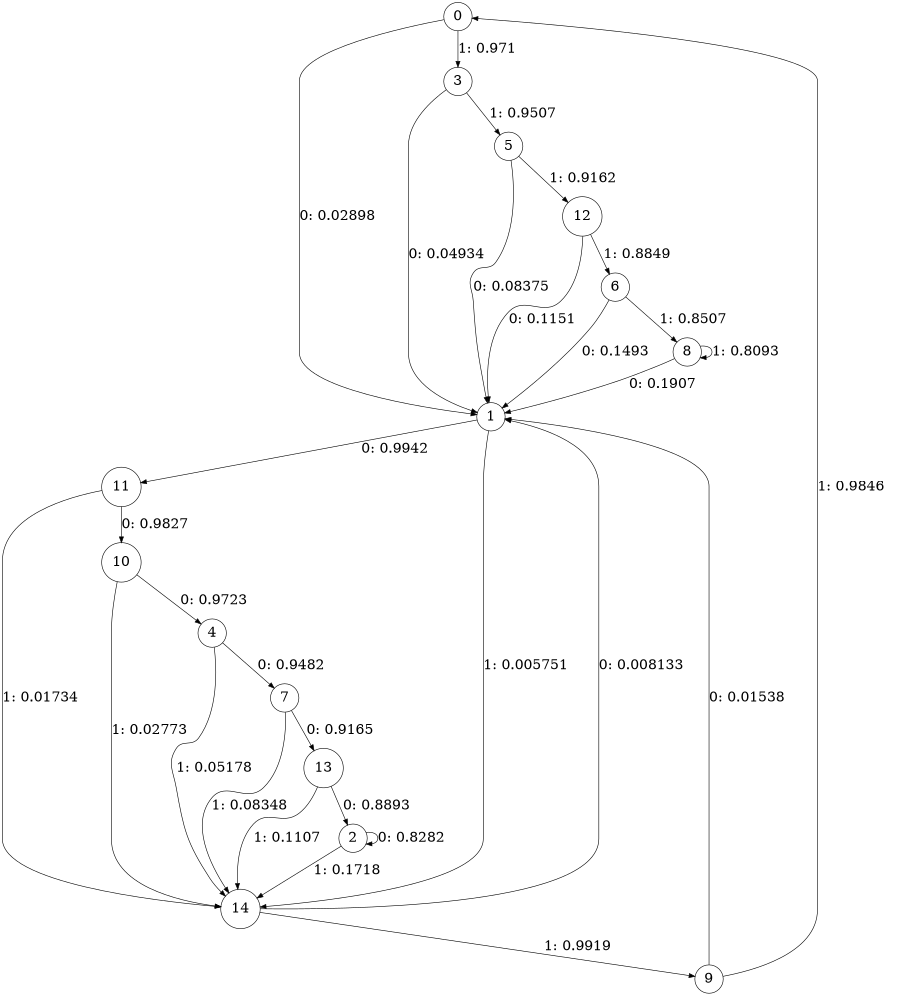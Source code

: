 digraph "ch3_face_source_L9" {
size = "6,8.5";
ratio = "fill";
node [shape = circle];
node [fontsize = 24];
edge [fontsize = 24];
0 -> 1 [label = "0: 0.02898  "];
0 -> 3 [label = "1: 0.971    "];
1 -> 11 [label = "0: 0.9942   "];
1 -> 14 [label = "1: 0.005751  "];
2 -> 2 [label = "0: 0.8282   "];
2 -> 14 [label = "1: 0.1718   "];
3 -> 1 [label = "0: 0.04934  "];
3 -> 5 [label = "1: 0.9507   "];
4 -> 7 [label = "0: 0.9482   "];
4 -> 14 [label = "1: 0.05178  "];
5 -> 1 [label = "0: 0.08375  "];
5 -> 12 [label = "1: 0.9162   "];
6 -> 1 [label = "0: 0.1493   "];
6 -> 8 [label = "1: 0.8507   "];
7 -> 13 [label = "0: 0.9165   "];
7 -> 14 [label = "1: 0.08348  "];
8 -> 1 [label = "0: 0.1907   "];
8 -> 8 [label = "1: 0.8093   "];
9 -> 1 [label = "0: 0.01538  "];
9 -> 0 [label = "1: 0.9846   "];
10 -> 4 [label = "0: 0.9723   "];
10 -> 14 [label = "1: 0.02773  "];
11 -> 10 [label = "0: 0.9827   "];
11 -> 14 [label = "1: 0.01734  "];
12 -> 1 [label = "0: 0.1151   "];
12 -> 6 [label = "1: 0.8849   "];
13 -> 2 [label = "0: 0.8893   "];
13 -> 14 [label = "1: 0.1107   "];
14 -> 1 [label = "0: 0.008133  "];
14 -> 9 [label = "1: 0.9919   "];
}